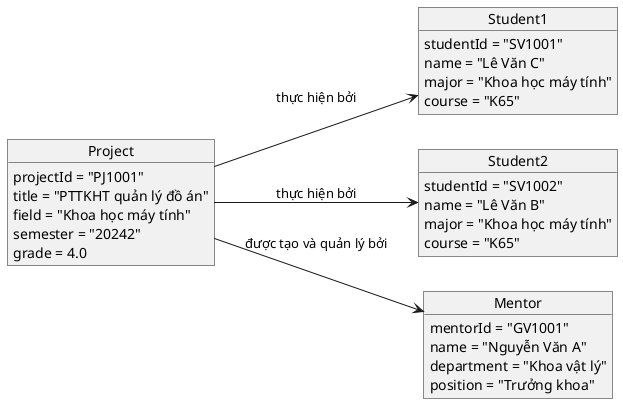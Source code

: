 @startuml
left to right direction

object Project {
    projectId = "PJ1001"
    title = "PTTKHT quản lý đồ án"
    field = "Khoa học máy tính"
    semester = "20242"
    grade = 4.0
}

object Student1 {
    studentId = "SV1001"
    name = "Lê Văn C"
    major = "Khoa học máy tính"
    course = "K65"
}

object Student2 {
    studentId = "SV1002"
    name = "Lê Văn B"
    major = "Khoa học máy tính"
    course = "K65"
}

object Mentor {
    mentorId = "GV1001"
    name = "Nguyễn Văn A"
    department = "Khoa vật lý"
    position = "Trưởng khoa"
}

Project --> Student1 : thực hiện bởi
Project --> Student2 : thực hiện bởi
Project --> Mentor : được tạo và quản lý bởi
@enduml
